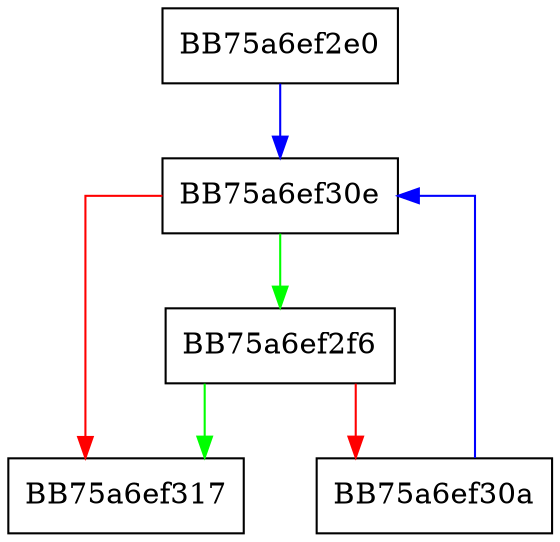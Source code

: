 digraph is_client_unsupported_core_system {
  node [shape="box"];
  graph [splines=ortho];
  BB75a6ef2e0 -> BB75a6ef30e [color="blue"];
  BB75a6ef2f6 -> BB75a6ef317 [color="green"];
  BB75a6ef2f6 -> BB75a6ef30a [color="red"];
  BB75a6ef30a -> BB75a6ef30e [color="blue"];
  BB75a6ef30e -> BB75a6ef2f6 [color="green"];
  BB75a6ef30e -> BB75a6ef317 [color="red"];
}